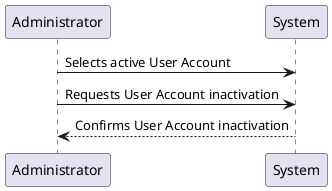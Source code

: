 @startuml
'https://plantuml.com/sequence-diagram

Administrator -> System: Selects active User Account
Administrator -> System: Requests User Account inactivation
Administrator <-- System: Confirms User Account inactivation

@enduml